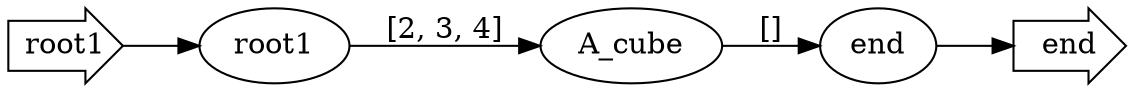 

digraph G {
 rankdir=LR;
 root1[shape=rarrow];
 root1 -> n_0;
 end[shape=rarrow];
 n_1 -> end;
 n_0[label="root1"];
 n_1[label="end"];
 n_2[label="A_cube"];
 n_0 -> n_2[label="[2, 3, 4]"];
 n_2 -> n_1[label="[]"];
}